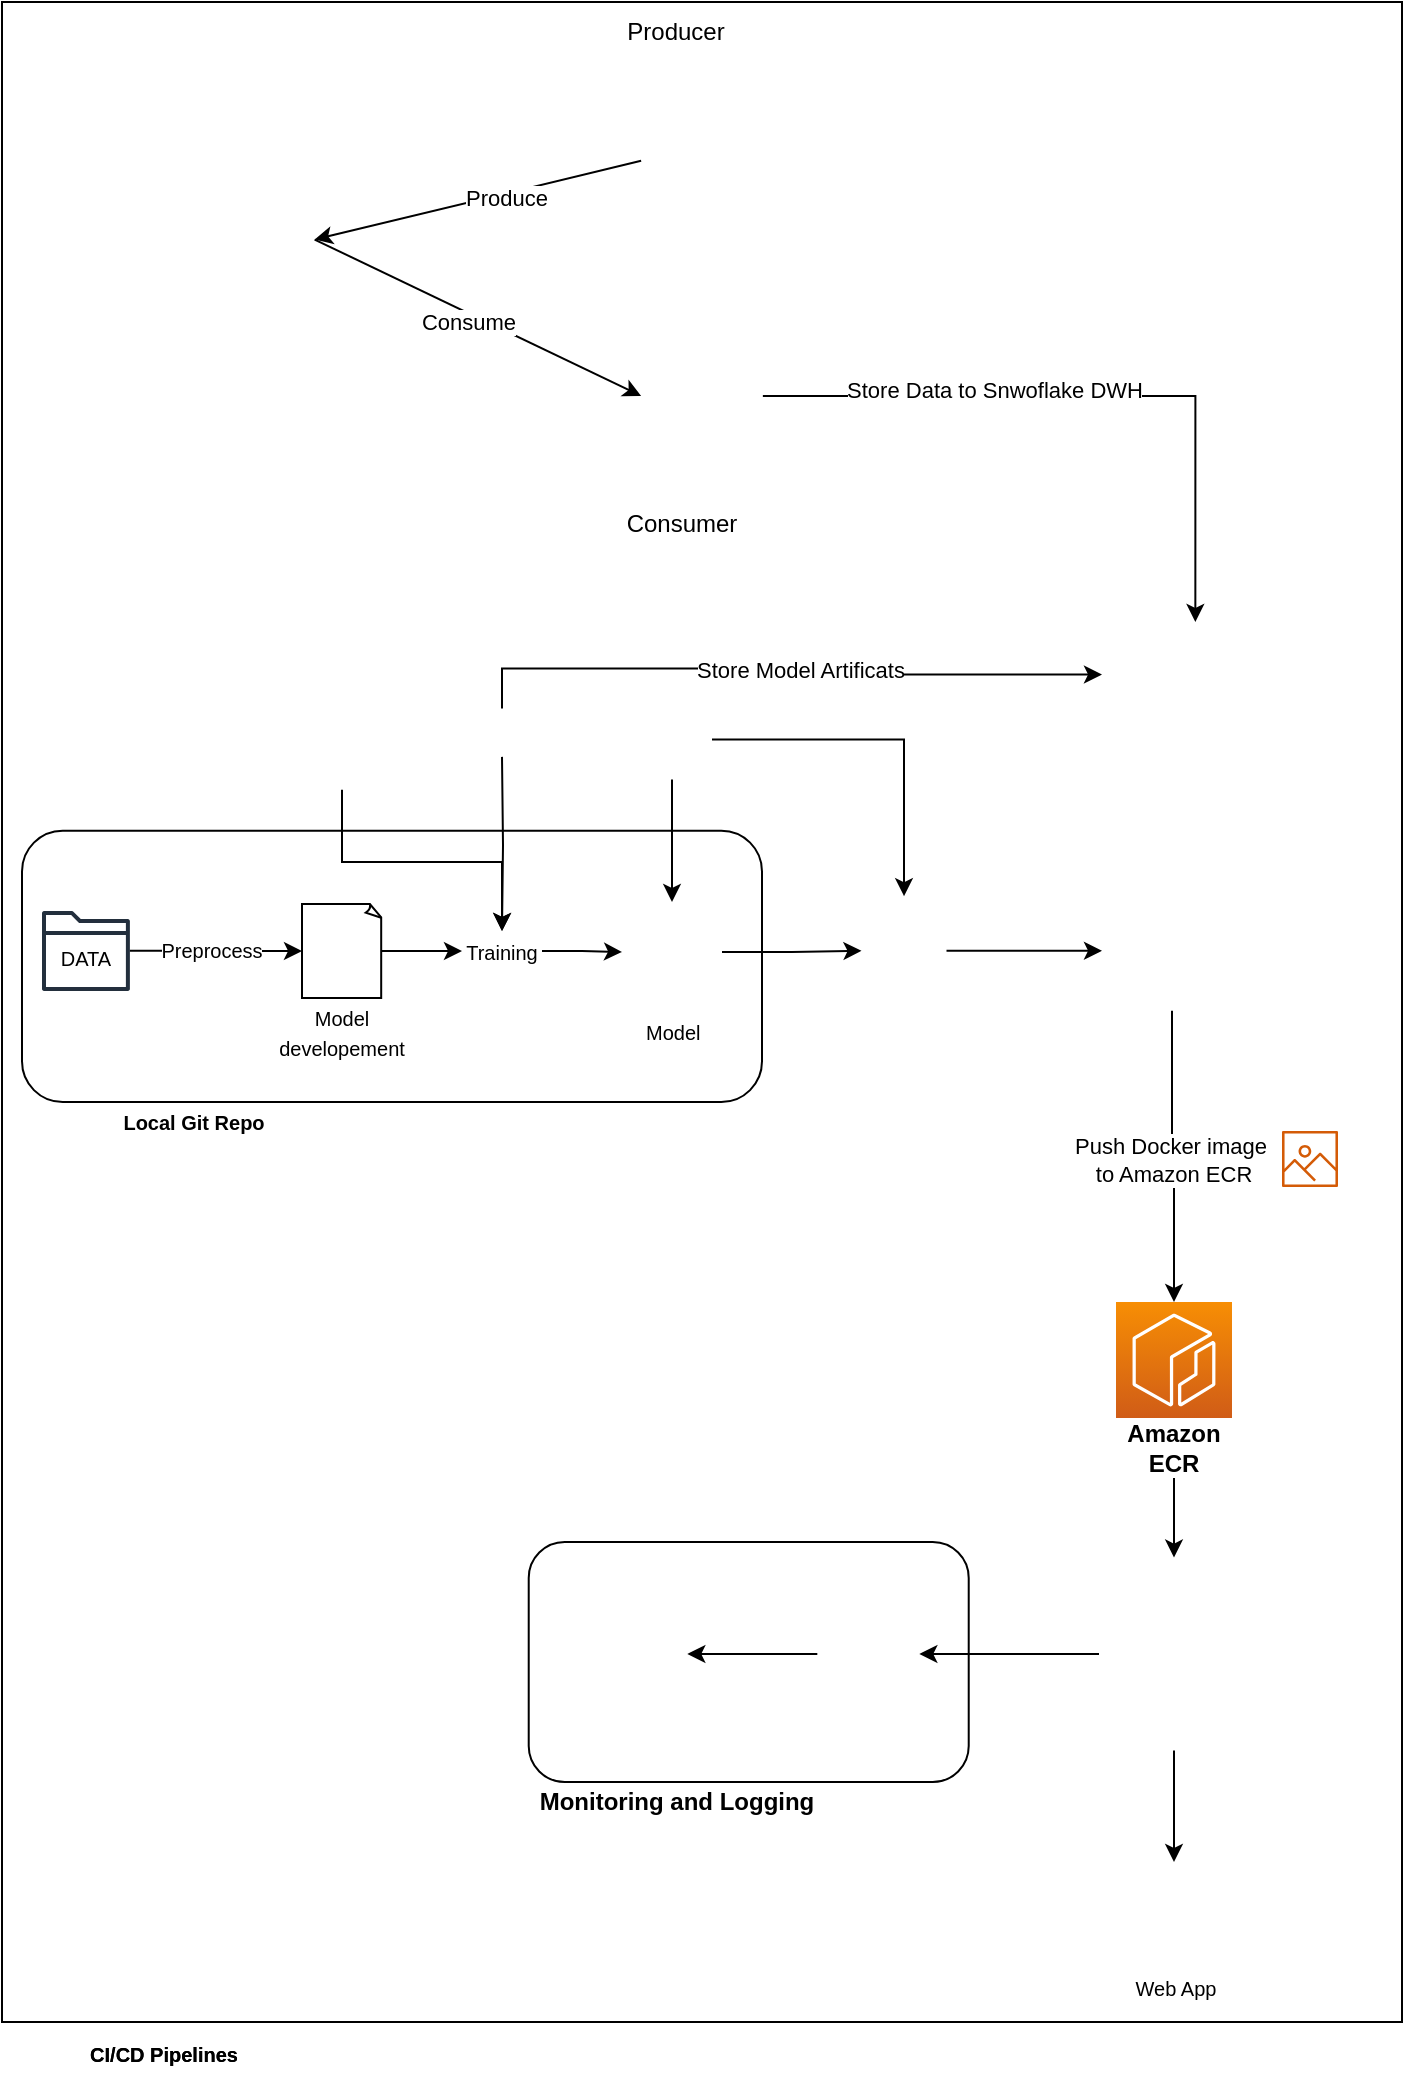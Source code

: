 <mxfile version="21.6.8" type="github">
  <diagram name="Page-1" id="Xl1nf2hl-qh3Eg5BBoAH">
    <mxGraphModel dx="1050" dy="1679" grid="1" gridSize="10" guides="1" tooltips="1" connect="1" arrows="1" fold="1" page="1" pageScale="1" pageWidth="850" pageHeight="1100" math="0" shadow="0">
      <root>
        <mxCell id="0" />
        <mxCell id="1" parent="0" />
        <mxCell id="ypLEXeXIEpCvjVQCxORQ-1" value="" style="rounded=0;whiteSpace=wrap;html=1;" parent="1" vertex="1">
          <mxGeometry x="30" y="-20" width="700" height="730" as="geometry" />
        </mxCell>
        <mxCell id="ypLEXeXIEpCvjVQCxORQ-2" value="" style="rounded=1;whiteSpace=wrap;html=1;" parent="1" vertex="1">
          <mxGeometry x="40" y="114.37" width="370" height="135.63" as="geometry" />
        </mxCell>
        <mxCell id="ypLEXeXIEpCvjVQCxORQ-3" value="" style="sketch=0;outlineConnect=0;fontColor=#232F3E;gradientColor=none;fillColor=#232F3D;strokeColor=none;dashed=0;verticalLabelPosition=bottom;verticalAlign=top;align=center;html=1;fontSize=12;fontStyle=0;aspect=fixed;pointerEvents=1;shape=mxgraph.aws4.folder;" parent="1" vertex="1">
          <mxGeometry x="50" y="154.5" width="43.94" height="40" as="geometry" />
        </mxCell>
        <mxCell id="ypLEXeXIEpCvjVQCxORQ-4" style="edgeStyle=orthogonalEdgeStyle;rounded=0;orthogonalLoop=1;jettySize=auto;html=1;entryX=0;entryY=0.5;entryDx=0;entryDy=0;" parent="1" source="ypLEXeXIEpCvjVQCxORQ-5" target="ypLEXeXIEpCvjVQCxORQ-17" edge="1">
          <mxGeometry relative="1" as="geometry" />
        </mxCell>
        <mxCell id="ypLEXeXIEpCvjVQCxORQ-5" value="" style="whiteSpace=wrap;html=1;shape=mxgraph.basic.document" parent="1" vertex="1">
          <mxGeometry x="180" y="151" width="40" height="47" as="geometry" />
        </mxCell>
        <mxCell id="ypLEXeXIEpCvjVQCxORQ-6" value="&lt;font style=&quot;font-size: 10px;&quot;&gt;Model developement&lt;/font&gt;" style="text;strokeColor=none;align=center;fillColor=none;html=1;verticalAlign=middle;whiteSpace=wrap;rounded=0;" parent="1" vertex="1">
          <mxGeometry x="170" y="200" width="60" height="30" as="geometry" />
        </mxCell>
        <mxCell id="ypLEXeXIEpCvjVQCxORQ-7" style="edgeStyle=orthogonalEdgeStyle;rounded=0;orthogonalLoop=1;jettySize=auto;html=1;" parent="1" source="ypLEXeXIEpCvjVQCxORQ-9" target="ypLEXeXIEpCvjVQCxORQ-20" edge="1">
          <mxGeometry relative="1" as="geometry" />
        </mxCell>
        <mxCell id="ypLEXeXIEpCvjVQCxORQ-8" style="edgeStyle=orthogonalEdgeStyle;rounded=0;orthogonalLoop=1;jettySize=auto;html=1;entryX=0.5;entryY=0;entryDx=0;entryDy=0;" parent="1" source="ypLEXeXIEpCvjVQCxORQ-9" target="ypLEXeXIEpCvjVQCxORQ-33" edge="1">
          <mxGeometry relative="1" as="geometry" />
        </mxCell>
        <mxCell id="ypLEXeXIEpCvjVQCxORQ-9" value="" style="shape=image;imageAspect=0;aspect=fixed;verticalLabelPosition=bottom;verticalAlign=top;image=https://upload.wikimedia.org/wikipedia/commons/thumb/b/ba/Pytest_logo.svg/2048px-Pytest_logo.svg.png;" parent="1" vertex="1">
          <mxGeometry x="345" y="48.72" width="40" height="40" as="geometry" />
        </mxCell>
        <mxCell id="ypLEXeXIEpCvjVQCxORQ-10" value="" style="shape=image;imageAspect=0;aspect=fixed;verticalLabelPosition=bottom;verticalAlign=top;image=https://upload.wikimedia.org/wikipedia/commons/thumb/c/c3/Python-logo-notext.svg/1869px-Python-logo-notext.svg.png;" parent="1" vertex="1">
          <mxGeometry x="210.7" y="188.16" width="16.3" height="17.84" as="geometry" />
        </mxCell>
        <mxCell id="ypLEXeXIEpCvjVQCxORQ-11" value="" style="shape=image;imageAspect=0;aspect=fixed;verticalLabelPosition=bottom;verticalAlign=top;image=https://upload.wikimedia.org/wikipedia/commons/thumb/3/38/Jupyter_logo.svg/1200px-Jupyter_logo.svg.png;" parent="1" vertex="1">
          <mxGeometry x="185" y="157" width="30" height="34.74" as="geometry" />
        </mxCell>
        <mxCell id="ypLEXeXIEpCvjVQCxORQ-12" value="" style="endArrow=classic;html=1;rounded=0;entryX=0;entryY=0.5;entryDx=0;entryDy=0;entryPerimeter=0;" parent="1" source="ypLEXeXIEpCvjVQCxORQ-14" target="ypLEXeXIEpCvjVQCxORQ-5" edge="1">
          <mxGeometry width="50" height="50" relative="1" as="geometry">
            <mxPoint x="180" y="200" as="sourcePoint" />
            <mxPoint x="230" y="150" as="targetPoint" />
          </mxGeometry>
        </mxCell>
        <mxCell id="ypLEXeXIEpCvjVQCxORQ-13" value="&lt;font style=&quot;font-size: 10px;&quot;&gt;DATA&lt;/font&gt;" style="text;strokeColor=none;align=center;fillColor=none;html=1;verticalAlign=middle;whiteSpace=wrap;rounded=0;" parent="1" vertex="1">
          <mxGeometry x="52.95" y="171.11" width="38.03" height="13.26" as="geometry" />
        </mxCell>
        <mxCell id="ypLEXeXIEpCvjVQCxORQ-14" value="&lt;font style=&quot;font-size: 10px;&quot;&gt;Preprocess&lt;/font&gt;" style="text;strokeColor=none;align=center;fillColor=none;html=1;verticalAlign=middle;whiteSpace=wrap;rounded=0;" parent="1" vertex="1">
          <mxGeometry x="110" y="164.37" width="50" height="20" as="geometry" />
        </mxCell>
        <mxCell id="ypLEXeXIEpCvjVQCxORQ-15" value="" style="endArrow=none;html=1;rounded=0;entryX=0;entryY=0.5;entryDx=0;entryDy=0;" parent="1" source="ypLEXeXIEpCvjVQCxORQ-3" target="ypLEXeXIEpCvjVQCxORQ-14" edge="1">
          <mxGeometry width="50" height="50" relative="1" as="geometry">
            <mxPoint x="150" y="260" as="sourcePoint" />
            <mxPoint x="210" y="230" as="targetPoint" />
          </mxGeometry>
        </mxCell>
        <mxCell id="ypLEXeXIEpCvjVQCxORQ-16" style="edgeStyle=orthogonalEdgeStyle;rounded=0;orthogonalLoop=1;jettySize=auto;html=1;entryX=0;entryY=0.5;entryDx=0;entryDy=0;" parent="1" source="ypLEXeXIEpCvjVQCxORQ-17" target="ypLEXeXIEpCvjVQCxORQ-20" edge="1">
          <mxGeometry relative="1" as="geometry" />
        </mxCell>
        <mxCell id="ypLEXeXIEpCvjVQCxORQ-17" value="&lt;font style=&quot;font-size: 10px;&quot;&gt;Training&lt;/font&gt;" style="text;strokeColor=none;align=center;fillColor=none;html=1;verticalAlign=middle;whiteSpace=wrap;rounded=0;" parent="1" vertex="1">
          <mxGeometry x="260" y="164.5" width="40" height="20" as="geometry" />
        </mxCell>
        <mxCell id="ypLEXeXIEpCvjVQCxORQ-18" style="edgeStyle=orthogonalEdgeStyle;rounded=0;orthogonalLoop=1;jettySize=auto;html=1;entryX=0.5;entryY=0;entryDx=0;entryDy=0;" parent="1" target="ypLEXeXIEpCvjVQCxORQ-17" edge="1">
          <mxGeometry relative="1" as="geometry">
            <mxPoint x="280" y="77.44" as="sourcePoint" />
          </mxGeometry>
        </mxCell>
        <mxCell id="ypLEXeXIEpCvjVQCxORQ-19" style="edgeStyle=orthogonalEdgeStyle;rounded=0;orthogonalLoop=1;jettySize=auto;html=1;entryX=0;entryY=0.5;entryDx=0;entryDy=0;" parent="1" source="ypLEXeXIEpCvjVQCxORQ-20" target="ypLEXeXIEpCvjVQCxORQ-33" edge="1">
          <mxGeometry relative="1" as="geometry" />
        </mxCell>
        <mxCell id="ypLEXeXIEpCvjVQCxORQ-20" value="" style="shape=image;imageAspect=0;aspect=fixed;verticalLabelPosition=bottom;verticalAlign=top;image=https://upload.wikimedia.org/wikipedia/commons/d/d5/Hey_Machine_Learning_Logo.png;" parent="1" vertex="1">
          <mxGeometry x="340" y="150" width="50" height="50" as="geometry" />
        </mxCell>
        <mxCell id="ypLEXeXIEpCvjVQCxORQ-21" value="&lt;font style=&quot;font-size: 10px;&quot;&gt;Model&amp;nbsp;&lt;/font&gt;" style="text;strokeColor=none;align=center;fillColor=none;html=1;verticalAlign=middle;whiteSpace=wrap;rounded=0;" parent="1" vertex="1">
          <mxGeometry x="337" y="208" width="60" height="14" as="geometry" />
        </mxCell>
        <mxCell id="ypLEXeXIEpCvjVQCxORQ-22" value="" style="shape=image;imageAspect=0;aspect=fixed;verticalLabelPosition=bottom;verticalAlign=top;image=https://git-scm.com/images/logos/downloads/Git-Icon-1788C.png;" parent="1" vertex="1">
          <mxGeometry x="57.47" y="235.5" width="29" height="29" as="geometry" />
        </mxCell>
        <mxCell id="ypLEXeXIEpCvjVQCxORQ-23" value="&lt;font style=&quot;font-size: 10px;&quot;&gt;&lt;b&gt;Local Git Repo&lt;/b&gt;&lt;/font&gt;" style="text;strokeColor=none;align=center;fillColor=none;html=1;verticalAlign=middle;whiteSpace=wrap;rounded=0;" parent="1" vertex="1">
          <mxGeometry x="86.47" y="250" width="80" height="20" as="geometry" />
        </mxCell>
        <mxCell id="ypLEXeXIEpCvjVQCxORQ-24" style="edgeStyle=orthogonalEdgeStyle;rounded=0;orthogonalLoop=1;jettySize=auto;html=1;entryX=0;entryY=0.5;entryDx=0;entryDy=0;" parent="1" source="ypLEXeXIEpCvjVQCxORQ-33" target="ypLEXeXIEpCvjVQCxORQ-25" edge="1">
          <mxGeometry relative="1" as="geometry" />
        </mxCell>
        <mxCell id="ypLEXeXIEpCvjVQCxORQ-25" value="" style="shape=image;verticalLabelPosition=bottom;labelBackgroundColor=default;verticalAlign=top;aspect=fixed;imageAspect=0;image=https://www.docker.com/wp-content/uploads/2022/03/vertical-logo-monochromatic.png;" parent="1" vertex="1">
          <mxGeometry x="580" y="144.42" width="70" height="59.91" as="geometry" />
        </mxCell>
        <mxCell id="ypLEXeXIEpCvjVQCxORQ-26" style="edgeStyle=orthogonalEdgeStyle;rounded=0;orthogonalLoop=1;jettySize=auto;html=1;entryX=0.5;entryY=0;entryDx=0;entryDy=0;" parent="1" source="ypLEXeXIEpCvjVQCxORQ-27" target="ypLEXeXIEpCvjVQCxORQ-29" edge="1">
          <mxGeometry relative="1" as="geometry" />
        </mxCell>
        <mxCell id="ypLEXeXIEpCvjVQCxORQ-27" value="" style="shape=image;verticalLabelPosition=bottom;labelBackgroundColor=default;verticalAlign=top;aspect=fixed;imageAspect=0;image=https://www.bouncebacktech.com/assets/img/amzec2logo.png;" parent="1" vertex="1">
          <mxGeometry x="578.5" y="477.79" width="75" height="96.43" as="geometry" />
        </mxCell>
        <mxCell id="ypLEXeXIEpCvjVQCxORQ-28" value="" style="rounded=1;whiteSpace=wrap;html=1;" parent="1" vertex="1">
          <mxGeometry x="293.36" y="470" width="220" height="120" as="geometry" />
        </mxCell>
        <mxCell id="ypLEXeXIEpCvjVQCxORQ-29" value="" style="shape=image;imageAspect=0;aspect=fixed;verticalLabelPosition=bottom;verticalAlign=top;image=https://icon-library.com/images/web-apps-icon/web-apps-icon-17.jpg;" parent="1" vertex="1">
          <mxGeometry x="588" y="630" width="56" height="56" as="geometry" />
        </mxCell>
        <mxCell id="ypLEXeXIEpCvjVQCxORQ-30" style="edgeStyle=orthogonalEdgeStyle;rounded=0;orthogonalLoop=1;jettySize=auto;html=1;entryX=1;entryY=0.5;entryDx=0;entryDy=0;" parent="1" source="ypLEXeXIEpCvjVQCxORQ-27" target="ypLEXeXIEpCvjVQCxORQ-41" edge="1">
          <mxGeometry relative="1" as="geometry" />
        </mxCell>
        <mxCell id="ypLEXeXIEpCvjVQCxORQ-31" value="" style="edgeStyle=orthogonalEdgeStyle;rounded=0;orthogonalLoop=1;jettySize=auto;html=1;entryX=0.5;entryY=0;entryDx=0;entryDy=0;entryPerimeter=0;" parent="1" source="ypLEXeXIEpCvjVQCxORQ-25" target="ypLEXeXIEpCvjVQCxORQ-45" edge="1">
          <mxGeometry relative="1" as="geometry">
            <mxPoint x="615" y="204" as="sourcePoint" />
            <mxPoint x="615" y="294" as="targetPoint" />
          </mxGeometry>
        </mxCell>
        <mxCell id="ypLEXeXIEpCvjVQCxORQ-32" value="Push Docker image&lt;br&gt;&amp;nbsp;to Amazon ECR" style="edgeLabel;html=1;align=center;verticalAlign=middle;resizable=0;points=[];" parent="ypLEXeXIEpCvjVQCxORQ-31" vertex="1" connectable="0">
          <mxGeometry x="-0.005" y="-1" relative="1" as="geometry">
            <mxPoint x="-1" y="1" as="offset" />
          </mxGeometry>
        </mxCell>
        <mxCell id="ypLEXeXIEpCvjVQCxORQ-33" value="" style="shape=image;imageAspect=0;aspect=fixed;verticalLabelPosition=bottom;verticalAlign=top;image=https://cdn.freebiesupply.com/logos/large/2x/flask-logo-png-transparent.png;" parent="1" vertex="1">
          <mxGeometry x="459.75" y="147.08" width="42.5" height="54.57" as="geometry" />
        </mxCell>
        <mxCell id="ypLEXeXIEpCvjVQCxORQ-34" value="&lt;font style=&quot;font-size: 10px;&quot;&gt;Web App&lt;/font&gt;" style="text;strokeColor=none;align=center;fillColor=none;html=1;verticalAlign=middle;whiteSpace=wrap;rounded=0;" parent="1" vertex="1">
          <mxGeometry x="587" y="686" width="60" height="14" as="geometry" />
        </mxCell>
        <mxCell id="ypLEXeXIEpCvjVQCxORQ-35" style="edgeStyle=orthogonalEdgeStyle;rounded=0;orthogonalLoop=1;jettySize=auto;html=1;entryX=0.5;entryY=0;entryDx=0;entryDy=0;" parent="1" target="ypLEXeXIEpCvjVQCxORQ-17" edge="1">
          <mxGeometry relative="1" as="geometry">
            <Array as="points">
              <mxPoint x="200" y="130" />
              <mxPoint x="280" y="130" />
            </Array>
            <mxPoint x="200" y="93.82" as="sourcePoint" />
          </mxGeometry>
        </mxCell>
        <mxCell id="ypLEXeXIEpCvjVQCxORQ-36" style="edgeStyle=orthogonalEdgeStyle;rounded=0;orthogonalLoop=1;jettySize=auto;html=1;exitX=0.5;exitY=0;exitDx=0;exitDy=0;" parent="1" source="ypLEXeXIEpCvjVQCxORQ-38" target="ypLEXeXIEpCvjVQCxORQ-52" edge="1">
          <mxGeometry relative="1" as="geometry" />
        </mxCell>
        <mxCell id="ypLEXeXIEpCvjVQCxORQ-37" value="Store Model Artificats" style="edgeLabel;html=1;align=center;verticalAlign=middle;resizable=0;points=[];" parent="ypLEXeXIEpCvjVQCxORQ-36" vertex="1" connectable="0">
          <mxGeometry x="0.059" y="4" relative="1" as="geometry">
            <mxPoint x="-2" y="4" as="offset" />
          </mxGeometry>
        </mxCell>
        <mxCell id="ypLEXeXIEpCvjVQCxORQ-38" value="" style="shape=image;verticalLabelPosition=bottom;labelBackgroundColor=default;verticalAlign=top;aspect=fixed;imageAspect=0;image=https://www.mlflow.org/docs/1.24.0/_static/MLflow-logo-final-black.png;" parent="1" vertex="1">
          <mxGeometry x="240.0" y="53.31" width="80" height="30.83" as="geometry" />
        </mxCell>
        <mxCell id="ypLEXeXIEpCvjVQCxORQ-39" value="" style="shape=image;verticalLabelPosition=bottom;labelBackgroundColor=default;verticalAlign=top;aspect=fixed;imageAspect=0;image=https://static-00.iconduck.com/assets.00/file-type-dvc-icon-512x293-js3het8o.png;" parent="1" vertex="1">
          <mxGeometry x="174.04" y="56.69" width="55.96" height="32.03" as="geometry" />
        </mxCell>
        <mxCell id="ypLEXeXIEpCvjVQCxORQ-40" value="" style="group" parent="1" vertex="1" connectable="0">
          <mxGeometry x="293.36" y="491" width="195.31" height="118.78" as="geometry" />
        </mxCell>
        <mxCell id="ypLEXeXIEpCvjVQCxORQ-41" value="" style="shape=image;verticalLabelPosition=bottom;labelBackgroundColor=default;verticalAlign=top;aspect=fixed;imageAspect=0;image=https://upload.wikimedia.org/wikipedia/commons/thumb/3/38/Prometheus_software_logo.svg/2066px-Prometheus_software_logo.svg.png;" parent="ypLEXeXIEpCvjVQCxORQ-40" vertex="1">
          <mxGeometry x="144.3" y="9.71" width="51.01" height="50.58" as="geometry" />
        </mxCell>
        <mxCell id="ypLEXeXIEpCvjVQCxORQ-42" value="" style="shape=image;verticalLabelPosition=bottom;labelBackgroundColor=default;verticalAlign=top;aspect=fixed;imageAspect=0;image=https://upload.wikimedia.org/wikipedia/commons/thumb/a/a1/Grafana_logo.svg/1200px-Grafana_logo.svg.png;" parent="ypLEXeXIEpCvjVQCxORQ-40" vertex="1">
          <mxGeometry x="10.7" width="68.6" height="70" as="geometry" />
        </mxCell>
        <mxCell id="ypLEXeXIEpCvjVQCxORQ-43" style="edgeStyle=orthogonalEdgeStyle;rounded=0;orthogonalLoop=1;jettySize=auto;html=1;entryX=1;entryY=0.5;entryDx=0;entryDy=0;" parent="ypLEXeXIEpCvjVQCxORQ-40" source="ypLEXeXIEpCvjVQCxORQ-41" target="ypLEXeXIEpCvjVQCxORQ-42" edge="1">
          <mxGeometry relative="1" as="geometry" />
        </mxCell>
        <mxCell id="ypLEXeXIEpCvjVQCxORQ-44" value="&lt;b&gt;Monitoring and Logging&lt;/b&gt;" style="text;strokeColor=none;align=center;fillColor=none;html=1;verticalAlign=middle;whiteSpace=wrap;rounded=0;" parent="ypLEXeXIEpCvjVQCxORQ-40" vertex="1">
          <mxGeometry y="98.78" width="149.3" height="20" as="geometry" />
        </mxCell>
        <mxCell id="ypLEXeXIEpCvjVQCxORQ-45" value="" style="sketch=0;points=[[0,0,0],[0.25,0,0],[0.5,0,0],[0.75,0,0],[1,0,0],[0,1,0],[0.25,1,0],[0.5,1,0],[0.75,1,0],[1,1,0],[0,0.25,0],[0,0.5,0],[0,0.75,0],[1,0.25,0],[1,0.5,0],[1,0.75,0]];outlineConnect=0;fontColor=#232F3E;gradientColor=#F78E04;gradientDirection=north;fillColor=#D05C17;strokeColor=#ffffff;dashed=0;verticalLabelPosition=bottom;verticalAlign=top;align=center;html=1;fontSize=12;fontStyle=0;aspect=fixed;shape=mxgraph.aws4.resourceIcon;resIcon=mxgraph.aws4.ecr;" parent="1" vertex="1">
          <mxGeometry x="587" y="350" width="58" height="58" as="geometry" />
        </mxCell>
        <mxCell id="ypLEXeXIEpCvjVQCxORQ-46" value="" style="sketch=0;outlineConnect=0;fontColor=#232F3E;gradientColor=none;fillColor=#D45B07;strokeColor=none;dashed=0;verticalLabelPosition=bottom;verticalAlign=top;align=center;html=1;fontSize=12;fontStyle=0;aspect=fixed;pointerEvents=1;shape=mxgraph.aws4.container_registry_image;" parent="1" vertex="1">
          <mxGeometry x="670" y="264.5" width="28" height="28" as="geometry" />
        </mxCell>
        <mxCell id="ypLEXeXIEpCvjVQCxORQ-47" style="edgeStyle=orthogonalEdgeStyle;rounded=0;orthogonalLoop=1;jettySize=auto;html=1;exitX=0.5;exitY=1;exitDx=0;exitDy=0;entryX=0.5;entryY=0;entryDx=0;entryDy=0;" parent="1" source="ypLEXeXIEpCvjVQCxORQ-48" target="ypLEXeXIEpCvjVQCxORQ-27" edge="1">
          <mxGeometry relative="1" as="geometry" />
        </mxCell>
        <mxCell id="ypLEXeXIEpCvjVQCxORQ-48" value="&lt;b&gt;Amazon ECR&lt;/b&gt;" style="text;html=1;strokeColor=none;fillColor=none;align=center;verticalAlign=middle;whiteSpace=wrap;rounded=0;" parent="1" vertex="1">
          <mxGeometry x="586" y="408" width="60" height="30" as="geometry" />
        </mxCell>
        <mxCell id="ypLEXeXIEpCvjVQCxORQ-49" value="" style="group" parent="1" vertex="1" connectable="0">
          <mxGeometry x="30" y="690" width="121.16" height="46" as="geometry" />
        </mxCell>
        <mxCell id="ypLEXeXIEpCvjVQCxORQ-50" value="&lt;font style=&quot;font-size: 10px;&quot;&gt;&lt;b&gt;CI/CD Pipelines&lt;/b&gt;&lt;/font&gt;" style="text;strokeColor=none;align=center;fillColor=none;html=1;verticalAlign=middle;whiteSpace=wrap;rounded=0;" parent="ypLEXeXIEpCvjVQCxORQ-49" vertex="1">
          <mxGeometry x="41.16" y="26" width="80" height="20" as="geometry" />
        </mxCell>
        <mxCell id="ypLEXeXIEpCvjVQCxORQ-51" value="" style="shape=image;verticalLabelPosition=bottom;labelBackgroundColor=default;verticalAlign=top;aspect=fixed;imageAspect=0;image=https://secrethub.io/img/gitlab-ci.png;" parent="1" vertex="1">
          <mxGeometry x="30" y="686" width="41.16" height="46" as="geometry" />
        </mxCell>
        <mxCell id="ypLEXeXIEpCvjVQCxORQ-52" value="" style="sketch=0;points=[[0,0,0],[0.25,0,0],[0.5,0,0],[0.75,0,0],[1,0,0],[0,1,0],[0.25,1,0],[0.5,1,0],[0.75,1,0],[1,1,0],[0,0.25,0],[0,0.5,0],[0,0.75,0],[1,0.25,0],[1,0.5,0],[1,0.75,0]];outlineConnect=0;fontColor=#232F3E;gradientColor=#60A337;gradientDirection=north;fillColor=#277116;strokeColor=#ffffff;dashed=0;verticalLabelPosition=bottom;verticalAlign=top;align=center;html=1;fontSize=12;fontStyle=0;aspect=fixed;shape=mxgraph.aws4.resourceIcon;resIcon=mxgraph.aws4.s3;" parent="1" vertex="1">
          <mxGeometry x="580" y="2.69" width="54" height="54" as="geometry" />
        </mxCell>
        <mxCell id="ypLEXeXIEpCvjVQCxORQ-53" value="&lt;b&gt;Amazon S3&lt;/b&gt;" style="text;html=1;strokeColor=none;fillColor=none;align=center;verticalAlign=middle;whiteSpace=wrap;rounded=0;" parent="1" vertex="1">
          <mxGeometry x="574" y="54.14" width="76" height="30" as="geometry" />
        </mxCell>
        <mxCell id="JoFa_ZvAv2UG-xMNAbuD-1" value="" style="rounded=0;whiteSpace=wrap;html=1;" vertex="1" parent="1">
          <mxGeometry x="30" y="-300" width="700" height="1010" as="geometry" />
        </mxCell>
        <mxCell id="JoFa_ZvAv2UG-xMNAbuD-2" value="" style="rounded=1;whiteSpace=wrap;html=1;" vertex="1" parent="1">
          <mxGeometry x="40" y="114.37" width="370" height="135.63" as="geometry" />
        </mxCell>
        <mxCell id="JoFa_ZvAv2UG-xMNAbuD-3" value="" style="sketch=0;outlineConnect=0;fontColor=#232F3E;gradientColor=none;fillColor=#232F3D;strokeColor=none;dashed=0;verticalLabelPosition=bottom;verticalAlign=top;align=center;html=1;fontSize=12;fontStyle=0;aspect=fixed;pointerEvents=1;shape=mxgraph.aws4.folder;" vertex="1" parent="1">
          <mxGeometry x="50" y="154.5" width="43.94" height="40" as="geometry" />
        </mxCell>
        <mxCell id="JoFa_ZvAv2UG-xMNAbuD-4" style="edgeStyle=orthogonalEdgeStyle;rounded=0;orthogonalLoop=1;jettySize=auto;html=1;entryX=0;entryY=0.5;entryDx=0;entryDy=0;" edge="1" parent="1" source="JoFa_ZvAv2UG-xMNAbuD-5" target="JoFa_ZvAv2UG-xMNAbuD-17">
          <mxGeometry relative="1" as="geometry" />
        </mxCell>
        <mxCell id="JoFa_ZvAv2UG-xMNAbuD-5" value="" style="whiteSpace=wrap;html=1;shape=mxgraph.basic.document" vertex="1" parent="1">
          <mxGeometry x="180" y="151" width="40" height="47" as="geometry" />
        </mxCell>
        <mxCell id="JoFa_ZvAv2UG-xMNAbuD-6" value="&lt;font style=&quot;font-size: 10px;&quot;&gt;Model developement&lt;/font&gt;" style="text;strokeColor=none;align=center;fillColor=none;html=1;verticalAlign=middle;whiteSpace=wrap;rounded=0;" vertex="1" parent="1">
          <mxGeometry x="170" y="200" width="60" height="30" as="geometry" />
        </mxCell>
        <mxCell id="JoFa_ZvAv2UG-xMNAbuD-7" style="edgeStyle=orthogonalEdgeStyle;rounded=0;orthogonalLoop=1;jettySize=auto;html=1;" edge="1" parent="1" source="JoFa_ZvAv2UG-xMNAbuD-9" target="JoFa_ZvAv2UG-xMNAbuD-20">
          <mxGeometry relative="1" as="geometry" />
        </mxCell>
        <mxCell id="JoFa_ZvAv2UG-xMNAbuD-8" style="edgeStyle=orthogonalEdgeStyle;rounded=0;orthogonalLoop=1;jettySize=auto;html=1;entryX=0.5;entryY=0;entryDx=0;entryDy=0;" edge="1" parent="1" source="JoFa_ZvAv2UG-xMNAbuD-9" target="JoFa_ZvAv2UG-xMNAbuD-33">
          <mxGeometry relative="1" as="geometry" />
        </mxCell>
        <mxCell id="JoFa_ZvAv2UG-xMNAbuD-9" value="" style="shape=image;imageAspect=0;aspect=fixed;verticalLabelPosition=bottom;verticalAlign=top;image=https://upload.wikimedia.org/wikipedia/commons/thumb/b/ba/Pytest_logo.svg/2048px-Pytest_logo.svg.png;" vertex="1" parent="1">
          <mxGeometry x="345" y="48.72" width="40" height="40" as="geometry" />
        </mxCell>
        <mxCell id="JoFa_ZvAv2UG-xMNAbuD-10" value="" style="shape=image;imageAspect=0;aspect=fixed;verticalLabelPosition=bottom;verticalAlign=top;image=https://upload.wikimedia.org/wikipedia/commons/thumb/c/c3/Python-logo-notext.svg/1869px-Python-logo-notext.svg.png;" vertex="1" parent="1">
          <mxGeometry x="210.7" y="188.16" width="16.3" height="17.84" as="geometry" />
        </mxCell>
        <mxCell id="JoFa_ZvAv2UG-xMNAbuD-11" value="" style="shape=image;imageAspect=0;aspect=fixed;verticalLabelPosition=bottom;verticalAlign=top;image=https://upload.wikimedia.org/wikipedia/commons/thumb/3/38/Jupyter_logo.svg/1200px-Jupyter_logo.svg.png;" vertex="1" parent="1">
          <mxGeometry x="185" y="157" width="30" height="34.74" as="geometry" />
        </mxCell>
        <mxCell id="JoFa_ZvAv2UG-xMNAbuD-12" value="" style="endArrow=classic;html=1;rounded=0;entryX=0;entryY=0.5;entryDx=0;entryDy=0;entryPerimeter=0;" edge="1" parent="1" source="JoFa_ZvAv2UG-xMNAbuD-14" target="JoFa_ZvAv2UG-xMNAbuD-5">
          <mxGeometry width="50" height="50" relative="1" as="geometry">
            <mxPoint x="180" y="200" as="sourcePoint" />
            <mxPoint x="230" y="150" as="targetPoint" />
          </mxGeometry>
        </mxCell>
        <mxCell id="JoFa_ZvAv2UG-xMNAbuD-13" value="&lt;font style=&quot;font-size: 10px;&quot;&gt;DATA&lt;/font&gt;" style="text;strokeColor=none;align=center;fillColor=none;html=1;verticalAlign=middle;whiteSpace=wrap;rounded=0;" vertex="1" parent="1">
          <mxGeometry x="52.95" y="171.11" width="38.03" height="13.26" as="geometry" />
        </mxCell>
        <mxCell id="JoFa_ZvAv2UG-xMNAbuD-14" value="&lt;font style=&quot;font-size: 10px;&quot;&gt;Preprocess&lt;/font&gt;" style="text;strokeColor=none;align=center;fillColor=none;html=1;verticalAlign=middle;whiteSpace=wrap;rounded=0;" vertex="1" parent="1">
          <mxGeometry x="110" y="164.37" width="50" height="20" as="geometry" />
        </mxCell>
        <mxCell id="JoFa_ZvAv2UG-xMNAbuD-15" value="" style="endArrow=none;html=1;rounded=0;entryX=0;entryY=0.5;entryDx=0;entryDy=0;" edge="1" parent="1" source="JoFa_ZvAv2UG-xMNAbuD-3" target="JoFa_ZvAv2UG-xMNAbuD-14">
          <mxGeometry width="50" height="50" relative="1" as="geometry">
            <mxPoint x="150" y="260" as="sourcePoint" />
            <mxPoint x="210" y="230" as="targetPoint" />
          </mxGeometry>
        </mxCell>
        <mxCell id="JoFa_ZvAv2UG-xMNAbuD-16" style="edgeStyle=orthogonalEdgeStyle;rounded=0;orthogonalLoop=1;jettySize=auto;html=1;entryX=0;entryY=0.5;entryDx=0;entryDy=0;" edge="1" parent="1" source="JoFa_ZvAv2UG-xMNAbuD-17" target="JoFa_ZvAv2UG-xMNAbuD-20">
          <mxGeometry relative="1" as="geometry" />
        </mxCell>
        <mxCell id="JoFa_ZvAv2UG-xMNAbuD-17" value="&lt;font style=&quot;font-size: 10px;&quot;&gt;Training&lt;/font&gt;" style="text;strokeColor=none;align=center;fillColor=none;html=1;verticalAlign=middle;whiteSpace=wrap;rounded=0;" vertex="1" parent="1">
          <mxGeometry x="260" y="164.5" width="40" height="20" as="geometry" />
        </mxCell>
        <mxCell id="JoFa_ZvAv2UG-xMNAbuD-18" style="edgeStyle=orthogonalEdgeStyle;rounded=0;orthogonalLoop=1;jettySize=auto;html=1;entryX=0.5;entryY=0;entryDx=0;entryDy=0;" edge="1" parent="1" target="JoFa_ZvAv2UG-xMNAbuD-17">
          <mxGeometry relative="1" as="geometry">
            <mxPoint x="280" y="77.44" as="sourcePoint" />
          </mxGeometry>
        </mxCell>
        <mxCell id="JoFa_ZvAv2UG-xMNAbuD-19" style="edgeStyle=orthogonalEdgeStyle;rounded=0;orthogonalLoop=1;jettySize=auto;html=1;entryX=0;entryY=0.5;entryDx=0;entryDy=0;" edge="1" parent="1" source="JoFa_ZvAv2UG-xMNAbuD-20" target="JoFa_ZvAv2UG-xMNAbuD-33">
          <mxGeometry relative="1" as="geometry" />
        </mxCell>
        <mxCell id="JoFa_ZvAv2UG-xMNAbuD-20" value="" style="shape=image;imageAspect=0;aspect=fixed;verticalLabelPosition=bottom;verticalAlign=top;image=https://upload.wikimedia.org/wikipedia/commons/d/d5/Hey_Machine_Learning_Logo.png;" vertex="1" parent="1">
          <mxGeometry x="340" y="150" width="50" height="50" as="geometry" />
        </mxCell>
        <mxCell id="JoFa_ZvAv2UG-xMNAbuD-21" value="&lt;font style=&quot;font-size: 10px;&quot;&gt;Model&amp;nbsp;&lt;/font&gt;" style="text;strokeColor=none;align=center;fillColor=none;html=1;verticalAlign=middle;whiteSpace=wrap;rounded=0;" vertex="1" parent="1">
          <mxGeometry x="337" y="208" width="60" height="14" as="geometry" />
        </mxCell>
        <mxCell id="JoFa_ZvAv2UG-xMNAbuD-22" value="" style="shape=image;imageAspect=0;aspect=fixed;verticalLabelPosition=bottom;verticalAlign=top;image=https://git-scm.com/images/logos/downloads/Git-Icon-1788C.png;" vertex="1" parent="1">
          <mxGeometry x="57.47" y="235.5" width="29" height="29" as="geometry" />
        </mxCell>
        <mxCell id="JoFa_ZvAv2UG-xMNAbuD-23" value="&lt;font style=&quot;font-size: 10px;&quot;&gt;&lt;b&gt;Local Git Repo&lt;/b&gt;&lt;/font&gt;" style="text;strokeColor=none;align=center;fillColor=none;html=1;verticalAlign=middle;whiteSpace=wrap;rounded=0;" vertex="1" parent="1">
          <mxGeometry x="86.47" y="250" width="80" height="20" as="geometry" />
        </mxCell>
        <mxCell id="JoFa_ZvAv2UG-xMNAbuD-24" style="edgeStyle=orthogonalEdgeStyle;rounded=0;orthogonalLoop=1;jettySize=auto;html=1;entryX=0;entryY=0.5;entryDx=0;entryDy=0;" edge="1" parent="1" source="JoFa_ZvAv2UG-xMNAbuD-33" target="JoFa_ZvAv2UG-xMNAbuD-25">
          <mxGeometry relative="1" as="geometry" />
        </mxCell>
        <mxCell id="JoFa_ZvAv2UG-xMNAbuD-25" value="" style="shape=image;verticalLabelPosition=bottom;labelBackgroundColor=default;verticalAlign=top;aspect=fixed;imageAspect=0;image=https://www.docker.com/wp-content/uploads/2022/03/vertical-logo-monochromatic.png;" vertex="1" parent="1">
          <mxGeometry x="580" y="144.42" width="70" height="59.91" as="geometry" />
        </mxCell>
        <mxCell id="JoFa_ZvAv2UG-xMNAbuD-26" style="edgeStyle=orthogonalEdgeStyle;rounded=0;orthogonalLoop=1;jettySize=auto;html=1;entryX=0.5;entryY=0;entryDx=0;entryDy=0;" edge="1" parent="1" source="JoFa_ZvAv2UG-xMNAbuD-27" target="JoFa_ZvAv2UG-xMNAbuD-29">
          <mxGeometry relative="1" as="geometry" />
        </mxCell>
        <mxCell id="JoFa_ZvAv2UG-xMNAbuD-27" value="" style="shape=image;verticalLabelPosition=bottom;labelBackgroundColor=default;verticalAlign=top;aspect=fixed;imageAspect=0;image=https://www.bouncebacktech.com/assets/img/amzec2logo.png;" vertex="1" parent="1">
          <mxGeometry x="578.5" y="477.79" width="75" height="96.43" as="geometry" />
        </mxCell>
        <mxCell id="JoFa_ZvAv2UG-xMNAbuD-28" value="" style="rounded=1;whiteSpace=wrap;html=1;" vertex="1" parent="1">
          <mxGeometry x="293.36" y="470" width="220" height="120" as="geometry" />
        </mxCell>
        <mxCell id="JoFa_ZvAv2UG-xMNAbuD-29" value="" style="shape=image;imageAspect=0;aspect=fixed;verticalLabelPosition=bottom;verticalAlign=top;image=https://icon-library.com/images/web-apps-icon/web-apps-icon-17.jpg;" vertex="1" parent="1">
          <mxGeometry x="588" y="630" width="56" height="56" as="geometry" />
        </mxCell>
        <mxCell id="JoFa_ZvAv2UG-xMNAbuD-30" style="edgeStyle=orthogonalEdgeStyle;rounded=0;orthogonalLoop=1;jettySize=auto;html=1;entryX=1;entryY=0.5;entryDx=0;entryDy=0;" edge="1" parent="1" source="JoFa_ZvAv2UG-xMNAbuD-27" target="JoFa_ZvAv2UG-xMNAbuD-41">
          <mxGeometry relative="1" as="geometry" />
        </mxCell>
        <mxCell id="JoFa_ZvAv2UG-xMNAbuD-31" value="" style="edgeStyle=orthogonalEdgeStyle;rounded=0;orthogonalLoop=1;jettySize=auto;html=1;entryX=0.5;entryY=0;entryDx=0;entryDy=0;entryPerimeter=0;" edge="1" parent="1" source="JoFa_ZvAv2UG-xMNAbuD-25" target="JoFa_ZvAv2UG-xMNAbuD-45">
          <mxGeometry relative="1" as="geometry">
            <mxPoint x="615" y="204" as="sourcePoint" />
            <mxPoint x="615" y="294" as="targetPoint" />
          </mxGeometry>
        </mxCell>
        <mxCell id="JoFa_ZvAv2UG-xMNAbuD-32" value="Push Docker image&lt;br&gt;&amp;nbsp;to Amazon ECR" style="edgeLabel;html=1;align=center;verticalAlign=middle;resizable=0;points=[];" vertex="1" connectable="0" parent="JoFa_ZvAv2UG-xMNAbuD-31">
          <mxGeometry x="-0.005" y="-1" relative="1" as="geometry">
            <mxPoint x="-1" y="1" as="offset" />
          </mxGeometry>
        </mxCell>
        <mxCell id="JoFa_ZvAv2UG-xMNAbuD-33" value="" style="shape=image;imageAspect=0;aspect=fixed;verticalLabelPosition=bottom;verticalAlign=top;image=https://cdn.freebiesupply.com/logos/large/2x/flask-logo-png-transparent.png;" vertex="1" parent="1">
          <mxGeometry x="459.75" y="147.08" width="42.5" height="54.57" as="geometry" />
        </mxCell>
        <mxCell id="JoFa_ZvAv2UG-xMNAbuD-34" value="&lt;font style=&quot;font-size: 10px;&quot;&gt;Web App&lt;/font&gt;" style="text;strokeColor=none;align=center;fillColor=none;html=1;verticalAlign=middle;whiteSpace=wrap;rounded=0;" vertex="1" parent="1">
          <mxGeometry x="587" y="686" width="60" height="14" as="geometry" />
        </mxCell>
        <mxCell id="JoFa_ZvAv2UG-xMNAbuD-35" style="edgeStyle=orthogonalEdgeStyle;rounded=0;orthogonalLoop=1;jettySize=auto;html=1;entryX=0.5;entryY=0;entryDx=0;entryDy=0;" edge="1" parent="1" target="JoFa_ZvAv2UG-xMNAbuD-17">
          <mxGeometry relative="1" as="geometry">
            <Array as="points">
              <mxPoint x="200" y="130" />
              <mxPoint x="280" y="130" />
            </Array>
            <mxPoint x="200" y="93.82" as="sourcePoint" />
          </mxGeometry>
        </mxCell>
        <mxCell id="JoFa_ZvAv2UG-xMNAbuD-36" style="edgeStyle=orthogonalEdgeStyle;rounded=0;orthogonalLoop=1;jettySize=auto;html=1;exitX=0.5;exitY=0;exitDx=0;exitDy=0;entryX=0;entryY=0.5;entryDx=0;entryDy=0;" edge="1" parent="1" source="JoFa_ZvAv2UG-xMNAbuD-38" target="JoFa_ZvAv2UG-xMNAbuD-52">
          <mxGeometry relative="1" as="geometry">
            <mxPoint x="560" y="30" as="targetPoint" />
          </mxGeometry>
        </mxCell>
        <mxCell id="JoFa_ZvAv2UG-xMNAbuD-37" value="Store Model Artificats" style="edgeLabel;html=1;align=center;verticalAlign=middle;resizable=0;points=[];" vertex="1" connectable="0" parent="JoFa_ZvAv2UG-xMNAbuD-36">
          <mxGeometry x="0.059" y="4" relative="1" as="geometry">
            <mxPoint x="-2" y="4" as="offset" />
          </mxGeometry>
        </mxCell>
        <mxCell id="JoFa_ZvAv2UG-xMNAbuD-38" value="" style="shape=image;verticalLabelPosition=bottom;labelBackgroundColor=default;verticalAlign=top;aspect=fixed;imageAspect=0;image=https://www.mlflow.org/docs/1.24.0/_static/MLflow-logo-final-black.png;" vertex="1" parent="1">
          <mxGeometry x="240.0" y="53.31" width="80" height="30.83" as="geometry" />
        </mxCell>
        <mxCell id="JoFa_ZvAv2UG-xMNAbuD-39" value="" style="shape=image;verticalLabelPosition=bottom;labelBackgroundColor=default;verticalAlign=top;aspect=fixed;imageAspect=0;image=https://static-00.iconduck.com/assets.00/file-type-dvc-icon-512x293-js3het8o.png;" vertex="1" parent="1">
          <mxGeometry x="174.04" y="56.69" width="55.96" height="32.03" as="geometry" />
        </mxCell>
        <mxCell id="JoFa_ZvAv2UG-xMNAbuD-40" value="" style="group" vertex="1" connectable="0" parent="1">
          <mxGeometry x="293.36" y="491" width="195.31" height="118.78" as="geometry" />
        </mxCell>
        <mxCell id="JoFa_ZvAv2UG-xMNAbuD-41" value="" style="shape=image;verticalLabelPosition=bottom;labelBackgroundColor=default;verticalAlign=top;aspect=fixed;imageAspect=0;image=https://upload.wikimedia.org/wikipedia/commons/thumb/3/38/Prometheus_software_logo.svg/2066px-Prometheus_software_logo.svg.png;" vertex="1" parent="JoFa_ZvAv2UG-xMNAbuD-40">
          <mxGeometry x="144.3" y="9.71" width="51.01" height="50.58" as="geometry" />
        </mxCell>
        <mxCell id="JoFa_ZvAv2UG-xMNAbuD-42" value="" style="shape=image;verticalLabelPosition=bottom;labelBackgroundColor=default;verticalAlign=top;aspect=fixed;imageAspect=0;image=https://upload.wikimedia.org/wikipedia/commons/thumb/a/a1/Grafana_logo.svg/1200px-Grafana_logo.svg.png;" vertex="1" parent="JoFa_ZvAv2UG-xMNAbuD-40">
          <mxGeometry x="10.7" width="68.6" height="70" as="geometry" />
        </mxCell>
        <mxCell id="JoFa_ZvAv2UG-xMNAbuD-43" style="edgeStyle=orthogonalEdgeStyle;rounded=0;orthogonalLoop=1;jettySize=auto;html=1;entryX=1;entryY=0.5;entryDx=0;entryDy=0;" edge="1" parent="JoFa_ZvAv2UG-xMNAbuD-40" source="JoFa_ZvAv2UG-xMNAbuD-41" target="JoFa_ZvAv2UG-xMNAbuD-42">
          <mxGeometry relative="1" as="geometry" />
        </mxCell>
        <mxCell id="JoFa_ZvAv2UG-xMNAbuD-44" value="&lt;b&gt;Monitoring and Logging&lt;/b&gt;" style="text;strokeColor=none;align=center;fillColor=none;html=1;verticalAlign=middle;whiteSpace=wrap;rounded=0;" vertex="1" parent="JoFa_ZvAv2UG-xMNAbuD-40">
          <mxGeometry y="98.78" width="149.3" height="20" as="geometry" />
        </mxCell>
        <mxCell id="JoFa_ZvAv2UG-xMNAbuD-45" value="" style="sketch=0;points=[[0,0,0],[0.25,0,0],[0.5,0,0],[0.75,0,0],[1,0,0],[0,1,0],[0.25,1,0],[0.5,1,0],[0.75,1,0],[1,1,0],[0,0.25,0],[0,0.5,0],[0,0.75,0],[1,0.25,0],[1,0.5,0],[1,0.75,0]];outlineConnect=0;fontColor=#232F3E;gradientColor=#F78E04;gradientDirection=north;fillColor=#D05C17;strokeColor=#ffffff;dashed=0;verticalLabelPosition=bottom;verticalAlign=top;align=center;html=1;fontSize=12;fontStyle=0;aspect=fixed;shape=mxgraph.aws4.resourceIcon;resIcon=mxgraph.aws4.ecr;" vertex="1" parent="1">
          <mxGeometry x="587" y="350" width="58" height="58" as="geometry" />
        </mxCell>
        <mxCell id="JoFa_ZvAv2UG-xMNAbuD-46" value="" style="sketch=0;outlineConnect=0;fontColor=#232F3E;gradientColor=none;fillColor=#D45B07;strokeColor=none;dashed=0;verticalLabelPosition=bottom;verticalAlign=top;align=center;html=1;fontSize=12;fontStyle=0;aspect=fixed;pointerEvents=1;shape=mxgraph.aws4.container_registry_image;" vertex="1" parent="1">
          <mxGeometry x="670" y="264.5" width="28" height="28" as="geometry" />
        </mxCell>
        <mxCell id="JoFa_ZvAv2UG-xMNAbuD-47" style="edgeStyle=orthogonalEdgeStyle;rounded=0;orthogonalLoop=1;jettySize=auto;html=1;exitX=0.5;exitY=1;exitDx=0;exitDy=0;entryX=0.5;entryY=0;entryDx=0;entryDy=0;" edge="1" parent="1" source="JoFa_ZvAv2UG-xMNAbuD-48" target="JoFa_ZvAv2UG-xMNAbuD-27">
          <mxGeometry relative="1" as="geometry" />
        </mxCell>
        <mxCell id="JoFa_ZvAv2UG-xMNAbuD-48" value="&lt;b&gt;Amazon ECR&lt;/b&gt;" style="text;html=1;strokeColor=none;fillColor=none;align=center;verticalAlign=middle;whiteSpace=wrap;rounded=0;" vertex="1" parent="1">
          <mxGeometry x="586" y="408" width="60" height="30" as="geometry" />
        </mxCell>
        <mxCell id="JoFa_ZvAv2UG-xMNAbuD-49" value="" style="group" vertex="1" connectable="0" parent="1">
          <mxGeometry x="30" y="690" width="121.16" height="46" as="geometry" />
        </mxCell>
        <mxCell id="JoFa_ZvAv2UG-xMNAbuD-50" value="&lt;font style=&quot;font-size: 10px;&quot;&gt;&lt;b&gt;CI/CD Pipelines&lt;/b&gt;&lt;/font&gt;" style="text;strokeColor=none;align=center;fillColor=none;html=1;verticalAlign=middle;whiteSpace=wrap;rounded=0;" vertex="1" parent="JoFa_ZvAv2UG-xMNAbuD-49">
          <mxGeometry x="41.16" y="26" width="80" height="20" as="geometry" />
        </mxCell>
        <mxCell id="JoFa_ZvAv2UG-xMNAbuD-51" value="" style="shape=image;verticalLabelPosition=bottom;labelBackgroundColor=default;verticalAlign=top;aspect=fixed;imageAspect=0;image=https://secrethub.io/img/gitlab-ci.png;" vertex="1" parent="1">
          <mxGeometry x="30" y="686" width="41.16" height="46" as="geometry" />
        </mxCell>
        <mxCell id="JoFa_ZvAv2UG-xMNAbuD-52" value="" style="shape=image;verticalLabelPosition=bottom;labelBackgroundColor=default;verticalAlign=top;aspect=fixed;imageAspect=0;image=https://logos-world.net/wp-content/uploads/2022/11/Snowflake-Symbol.png;" vertex="1" parent="1">
          <mxGeometry x="580" y="10" width="93.36" height="52.52" as="geometry" />
        </mxCell>
        <mxCell id="JoFa_ZvAv2UG-xMNAbuD-53" value="" style="shape=image;verticalLabelPosition=bottom;labelBackgroundColor=default;verticalAlign=top;aspect=fixed;imageAspect=0;image=https://seeklogo.com/images/O/openweather-logo-3CE20F48B5-seeklogo.com.png;" vertex="1" parent="1">
          <mxGeometry x="57.47" y="-210" width="128.85" height="57.55" as="geometry" />
        </mxCell>
        <mxCell id="JoFa_ZvAv2UG-xMNAbuD-54" value="" style="shape=image;verticalLabelPosition=bottom;labelBackgroundColor=default;verticalAlign=top;aspect=fixed;imageAspect=0;image=https://upload.wikimedia.org/wikipedia/commons/thumb/0/05/Apache_kafka.svg/1261px-Apache_kafka.svg.png;" vertex="1" parent="1">
          <mxGeometry x="349.57" y="-270" width="60.86" height="98.83" as="geometry" />
        </mxCell>
        <mxCell id="JoFa_ZvAv2UG-xMNAbuD-55" style="edgeStyle=orthogonalEdgeStyle;rounded=0;orthogonalLoop=1;jettySize=auto;html=1;exitX=1;exitY=0.5;exitDx=0;exitDy=0;entryX=0.5;entryY=0;entryDx=0;entryDy=0;" edge="1" parent="1" source="JoFa_ZvAv2UG-xMNAbuD-57" target="JoFa_ZvAv2UG-xMNAbuD-52">
          <mxGeometry relative="1" as="geometry" />
        </mxCell>
        <mxCell id="JoFa_ZvAv2UG-xMNAbuD-56" value="Store Data to Snwoflake DWH" style="edgeLabel;html=1;align=center;verticalAlign=middle;resizable=0;points=[];" vertex="1" connectable="0" parent="JoFa_ZvAv2UG-xMNAbuD-55">
          <mxGeometry x="-0.297" y="3" relative="1" as="geometry">
            <mxPoint as="offset" />
          </mxGeometry>
        </mxCell>
        <mxCell id="JoFa_ZvAv2UG-xMNAbuD-57" value="" style="shape=image;verticalLabelPosition=bottom;labelBackgroundColor=default;verticalAlign=top;aspect=fixed;imageAspect=0;image=https://upload.wikimedia.org/wikipedia/commons/thumb/0/05/Apache_kafka.svg/1261px-Apache_kafka.svg.png;" vertex="1" parent="1">
          <mxGeometry x="349.57" y="-152.45" width="60.86" height="98.83" as="geometry" />
        </mxCell>
        <mxCell id="JoFa_ZvAv2UG-xMNAbuD-58" value="" style="endArrow=classic;html=1;rounded=0;exitX=0;exitY=0.5;exitDx=0;exitDy=0;entryX=1;entryY=0.5;entryDx=0;entryDy=0;" edge="1" parent="1" source="JoFa_ZvAv2UG-xMNAbuD-54" target="JoFa_ZvAv2UG-xMNAbuD-53">
          <mxGeometry width="50" height="50" relative="1" as="geometry">
            <mxPoint x="260" y="-180" as="sourcePoint" />
            <mxPoint x="310" y="-230" as="targetPoint" />
          </mxGeometry>
        </mxCell>
        <mxCell id="JoFa_ZvAv2UG-xMNAbuD-59" value="Produce" style="edgeLabel;html=1;align=center;verticalAlign=middle;resizable=0;points=[];" vertex="1" connectable="0" parent="JoFa_ZvAv2UG-xMNAbuD-58">
          <mxGeometry x="-0.159" y="2" relative="1" as="geometry">
            <mxPoint as="offset" />
          </mxGeometry>
        </mxCell>
        <mxCell id="JoFa_ZvAv2UG-xMNAbuD-60" value="" style="endArrow=classic;html=1;rounded=0;entryX=0;entryY=0.5;entryDx=0;entryDy=0;exitX=1;exitY=0.5;exitDx=0;exitDy=0;" edge="1" parent="1" source="JoFa_ZvAv2UG-xMNAbuD-53" target="JoFa_ZvAv2UG-xMNAbuD-57">
          <mxGeometry width="50" height="50" relative="1" as="geometry">
            <mxPoint x="200" y="-102.45" as="sourcePoint" />
            <mxPoint x="250" y="-152.45" as="targetPoint" />
          </mxGeometry>
        </mxCell>
        <mxCell id="JoFa_ZvAv2UG-xMNAbuD-61" value="Consume" style="edgeLabel;html=1;align=center;verticalAlign=middle;resizable=0;points=[];" vertex="1" connectable="0" parent="JoFa_ZvAv2UG-xMNAbuD-60">
          <mxGeometry x="-0.056" y="-5" relative="1" as="geometry">
            <mxPoint x="1" as="offset" />
          </mxGeometry>
        </mxCell>
        <mxCell id="JoFa_ZvAv2UG-xMNAbuD-62" value="Consumer" style="text;html=1;strokeColor=none;fillColor=none;align=center;verticalAlign=middle;whiteSpace=wrap;rounded=0;" vertex="1" parent="1">
          <mxGeometry x="340" y="-53.62" width="60" height="30" as="geometry" />
        </mxCell>
        <mxCell id="JoFa_ZvAv2UG-xMNAbuD-63" value="Producer" style="text;html=1;strokeColor=none;fillColor=none;align=center;verticalAlign=middle;whiteSpace=wrap;rounded=0;" vertex="1" parent="1">
          <mxGeometry x="337" y="-300" width="60" height="30" as="geometry" />
        </mxCell>
      </root>
    </mxGraphModel>
  </diagram>
</mxfile>
